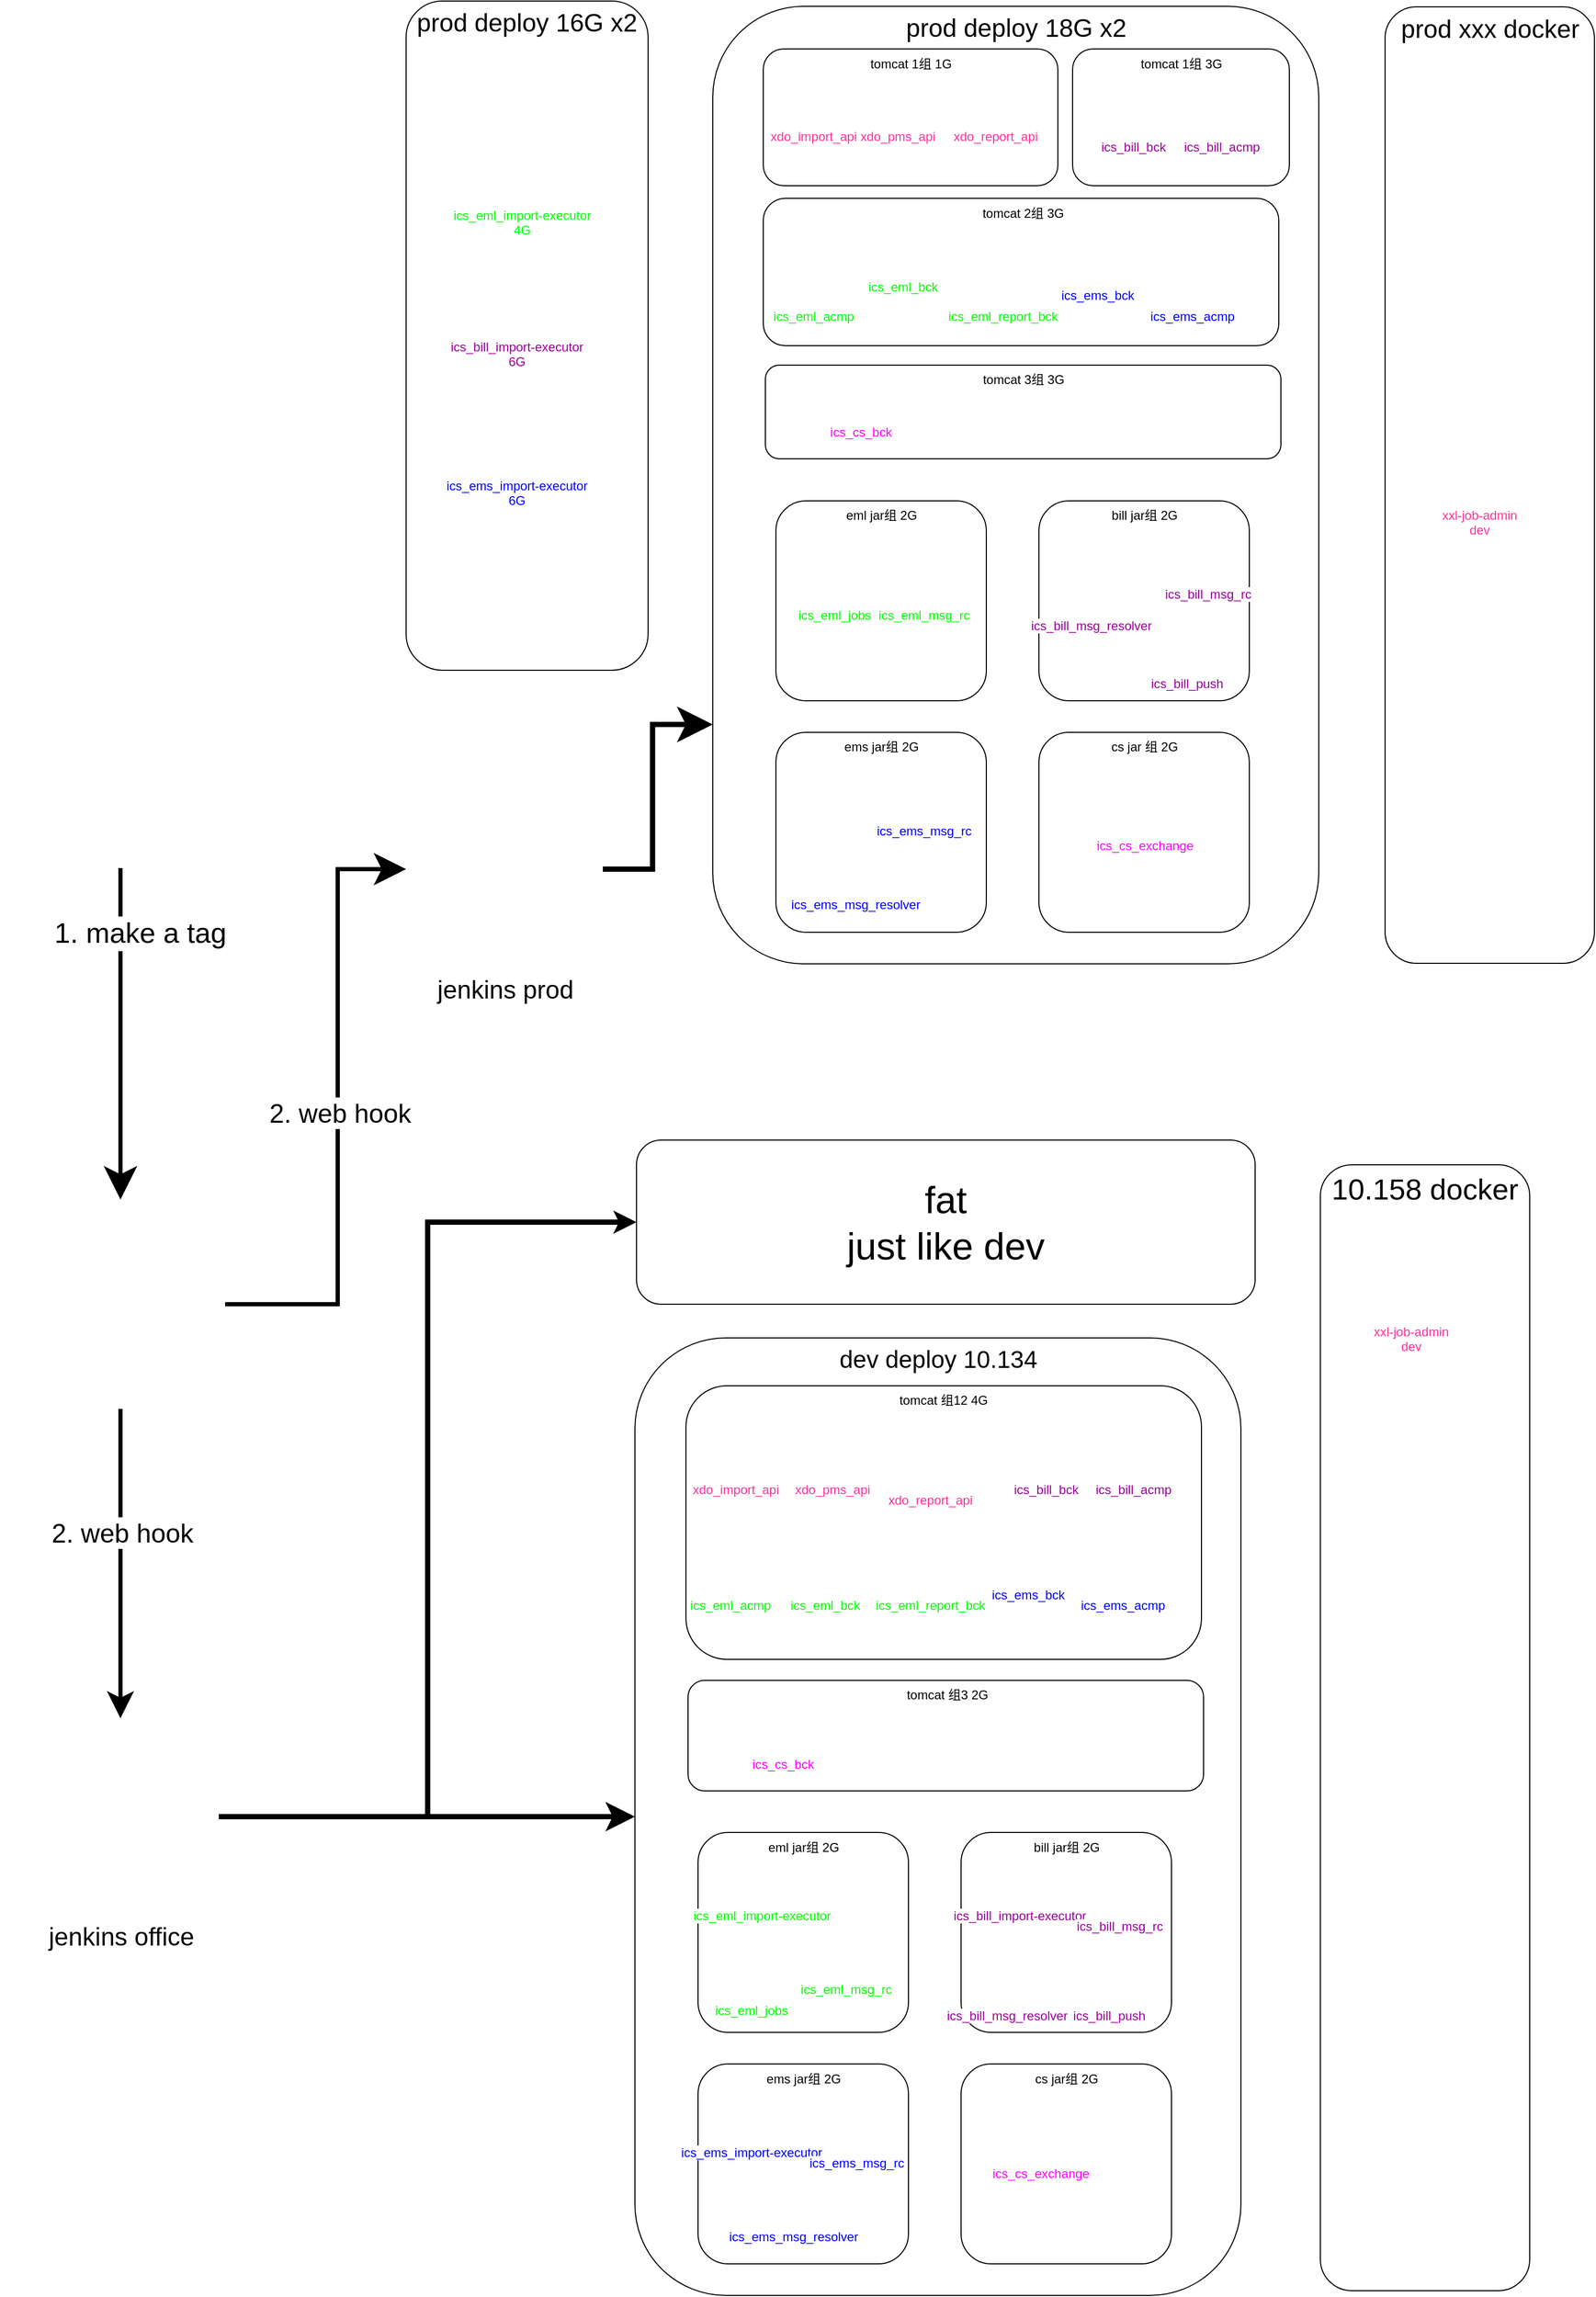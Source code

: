 <mxfile version="10.8.5" type="google"><diagram id="zVxYYByEn7O_DJXDyx4J" name="Page-1"><mxGraphModel dx="1837" dy="1750" grid="1" gridSize="10" guides="1" tooltips="1" connect="1" arrows="1" fold="1" page="1" pageScale="1" pageWidth="827" pageHeight="1169" math="0" shadow="0"><root><mxCell id="0"/><mxCell id="1" parent="0"/><mxCell id="NBjtShMZ1g_Lmw6dDJ2o-35" value="prod deploy 16G x2" style="rounded=1;whiteSpace=wrap;html=1;verticalAlign=top;fontSize=24;" parent="1" vertex="1"><mxGeometry x="-394" y="-1036" width="230" height="636" as="geometry"/></mxCell><mxCell id="MxYxdi9H8qvuMLX4deqA-1" value="dev deploy 10.134" style="rounded=1;whiteSpace=wrap;html=1;verticalAlign=top;fontSize=23;" parent="1" vertex="1"><mxGeometry x="-176.5" y="234.5" width="576" height="910" as="geometry"/></mxCell><mxCell id="6G_fJBmomcSd9Y1PY1l8-2" style="edgeStyle=orthogonalEdgeStyle;rounded=0;orthogonalLoop=1;jettySize=auto;html=1;entryX=0;entryY=0.5;entryDx=0;entryDy=0;fontSize=24;strokeWidth=5;" edge="1" parent="1" source="MxYxdi9H8qvuMLX4deqA-2" target="MxYxdi9H8qvuMLX4deqA-4"><mxGeometry relative="1" as="geometry"/></mxCell><mxCell id="6G_fJBmomcSd9Y1PY1l8-3" style="edgeStyle=orthogonalEdgeStyle;rounded=0;orthogonalLoop=1;jettySize=auto;html=1;fontSize=24;endSize=12;strokeWidth=5;" edge="1" parent="1" source="MxYxdi9H8qvuMLX4deqA-2" target="MxYxdi9H8qvuMLX4deqA-1"><mxGeometry relative="1" as="geometry"/></mxCell><mxCell id="MxYxdi9H8qvuMLX4deqA-2" value="jenkins office" style="shape=image;html=1;verticalAlign=top;verticalLabelPosition=bottom;labelBackgroundColor=#ffffff;imageAspect=0;aspect=fixed;image=https://cdn4.iconfinder.com/data/icons/logos-brands-5/24/jenkins-128.png;fontSize=24;" parent="1" vertex="1"><mxGeometry x="-759" y="596" width="187" height="187" as="geometry"/></mxCell><mxCell id="I_9zGv_bgdZUZaqEUbvl-5" style="edgeStyle=orthogonalEdgeStyle;rounded=0;orthogonalLoop=1;jettySize=auto;html=1;strokeWidth=4;endSize=13;" parent="1" source="MxYxdi9H8qvuMLX4deqA-3" target="MxYxdi9H8qvuMLX4deqA-2" edge="1"><mxGeometry relative="1" as="geometry"/></mxCell><mxCell id="I_9zGv_bgdZUZaqEUbvl-6" value="2. web hook" style="text;html=1;resizable=0;points=[];align=center;verticalAlign=middle;labelBackgroundColor=#ffffff;fontSize=25;" parent="I_9zGv_bgdZUZaqEUbvl-5" vertex="1" connectable="0"><mxGeometry x="-0.208" y="1" relative="1" as="geometry"><mxPoint as="offset"/></mxGeometry></mxCell><mxCell id="6G_fJBmomcSd9Y1PY1l8-4" style="edgeStyle=orthogonalEdgeStyle;rounded=0;orthogonalLoop=1;jettySize=auto;html=1;endSize=18;fontSize=24;strokeWidth=4;" edge="1" parent="1" source="MxYxdi9H8qvuMLX4deqA-3" target="6G_fJBmomcSd9Y1PY1l8-1"><mxGeometry relative="1" as="geometry"><Array as="points"><mxPoint x="-459" y="203"/><mxPoint x="-459" y="-211"/></Array></mxGeometry></mxCell><mxCell id="6G_fJBmomcSd9Y1PY1l8-5" value="2. web hook" style="text;html=1;resizable=0;points=[];align=center;verticalAlign=middle;labelBackgroundColor=#ffffff;fontSize=25;" vertex="1" connectable="0" parent="6G_fJBmomcSd9Y1PY1l8-4"><mxGeometry x="-0.015" y="-2" relative="1" as="geometry"><mxPoint y="-1" as="offset"/></mxGeometry></mxCell><mxCell id="MxYxdi9H8qvuMLX4deqA-3" value="" style="shape=image;html=1;verticalAlign=top;verticalLabelPosition=bottom;labelBackgroundColor=#ffffff;imageAspect=0;aspect=fixed;image=https://cdn2.iconfinder.com/data/icons/social-network-round-gloss-shine/128/gitlab.png" parent="1" vertex="1"><mxGeometry x="-765" y="103" width="199" height="199" as="geometry"/></mxCell><mxCell id="MxYxdi9H8qvuMLX4deqA-4" value="fat&lt;br&gt;just like dev&lt;br style=&quot;font-size: 36px&quot;&gt;" style="rounded=1;whiteSpace=wrap;html=1;fontSize=36;" parent="1" vertex="1"><mxGeometry x="-175" y="46.5" width="588" height="156" as="geometry"/></mxCell><mxCell id="I_9zGv_bgdZUZaqEUbvl-3" style="edgeStyle=orthogonalEdgeStyle;rounded=0;orthogonalLoop=1;jettySize=auto;html=1;endSize=19;strokeWidth=4;" parent="1" source="I_9zGv_bgdZUZaqEUbvl-2" target="MxYxdi9H8qvuMLX4deqA-3" edge="1"><mxGeometry relative="1" as="geometry"/></mxCell><mxCell id="I_9zGv_bgdZUZaqEUbvl-4" value="1. make a tag" style="text;html=1;resizable=0;points=[];align=center;verticalAlign=middle;labelBackgroundColor=#ffffff;fontSize=27;" parent="I_9zGv_bgdZUZaqEUbvl-3" vertex="1" connectable="0"><mxGeometry x="-0.381" y="9" relative="1" as="geometry"><mxPoint x="9" y="-36" as="offset"/></mxGeometry></mxCell><mxCell id="I_9zGv_bgdZUZaqEUbvl-2" value="" style="shape=image;html=1;verticalAlign=top;verticalLabelPosition=bottom;labelBackgroundColor=#ffffff;imageAspect=0;aspect=fixed;image=https://cdn0.iconfinder.com/data/icons/streamline-emoji-1/48/106-hear-no-evil-monkey-128.png" parent="1" vertex="1"><mxGeometry x="-780" y="-441" width="229" height="229" as="geometry"/></mxCell><mxCell id="I_9zGv_bgdZUZaqEUbvl-8" value="tomcat 组12 4G" style="rounded=1;whiteSpace=wrap;html=1;verticalAlign=top;" parent="1" vertex="1"><mxGeometry x="-128" y="280" width="490" height="260" as="geometry"/></mxCell><mxCell id="I_9zGv_bgdZUZaqEUbvl-10" value="&lt;span&gt;xdo_import_api&lt;/span&gt;" style="shape=image;html=1;verticalAlign=top;verticalLabelPosition=bottom;labelBackgroundColor=#ffffff;imageAspect=0;aspect=fixed;image=https://cdn1.iconfinder.com/data/icons/hawcons/32/700036-icon-78-document-file-java-128.png;fontColor=#FF3099;" parent="1" vertex="1"><mxGeometry x="-101.5" y="324.5" width="40" height="40" as="geometry"/></mxCell><mxCell id="I_9zGv_bgdZUZaqEUbvl-13" value="10.158 docker" style="rounded=1;whiteSpace=wrap;html=1;verticalAlign=top;fontSize=28;" parent="1" vertex="1"><mxGeometry x="475" y="70" width="199" height="1070" as="geometry"/></mxCell><mxCell id="I_9zGv_bgdZUZaqEUbvl-14" value="&lt;span&gt;xxl-job-admin&lt;br&gt;dev&lt;br&gt;&lt;/span&gt;" style="shape=image;html=1;verticalAlign=top;verticalLabelPosition=bottom;labelBackgroundColor=#ffffff;imageAspect=0;aspect=fixed;image=https://cdn1.iconfinder.com/data/icons/hawcons/32/700036-icon-78-document-file-java-128.png;fontColor=#FF3099;" parent="1" vertex="1"><mxGeometry x="540.5" y="174.5" width="40" height="40" as="geometry"/></mxCell><mxCell id="I_9zGv_bgdZUZaqEUbvl-16" value="&lt;span&gt;xdo_pms_api&lt;/span&gt;&lt;br&gt;" style="shape=image;html=1;verticalAlign=top;verticalLabelPosition=bottom;labelBackgroundColor=#ffffff;imageAspect=0;aspect=fixed;image=https://cdn1.iconfinder.com/data/icons/hawcons/32/700036-icon-78-document-file-java-128.png;fontColor=#FF3099;" parent="1" vertex="1"><mxGeometry x="-9" y="324.5" width="40" height="40" as="geometry"/></mxCell><mxCell id="I_9zGv_bgdZUZaqEUbvl-18" value="&lt;span&gt;ics_eml_acmp&lt;/span&gt;&lt;br&gt;" style="shape=image;html=1;verticalAlign=top;verticalLabelPosition=bottom;labelBackgroundColor=#ffffff;imageAspect=0;aspect=fixed;image=https://cdn1.iconfinder.com/data/icons/hawcons/32/700036-icon-78-document-file-java-128.png;fontColor=#00FF00;" parent="1" vertex="1"><mxGeometry x="-106.5" y="434.5" width="40" height="40" as="geometry"/></mxCell><mxCell id="I_9zGv_bgdZUZaqEUbvl-19" value="&lt;span&gt;ics_eml_bck&lt;/span&gt;&lt;br&gt;" style="shape=image;html=1;verticalAlign=top;verticalLabelPosition=bottom;labelBackgroundColor=#ffffff;imageAspect=0;aspect=fixed;image=https://cdn1.iconfinder.com/data/icons/hawcons/32/700036-icon-78-document-file-java-128.png;fontColor=#00FF00;" parent="1" vertex="1"><mxGeometry x="-16.5" y="435" width="40" height="40" as="geometry"/></mxCell><mxCell id="I_9zGv_bgdZUZaqEUbvl-20" value="eml jar组 2G" style="rounded=1;whiteSpace=wrap;html=1;verticalAlign=top;" parent="1" vertex="1"><mxGeometry x="-116.5" y="704.5" width="200" height="190" as="geometry"/></mxCell><mxCell id="I_9zGv_bgdZUZaqEUbvl-21" value="&lt;span&gt;ics_eml_import-executor&lt;/span&gt;&lt;br&gt;" style="shape=image;html=1;verticalAlign=top;verticalLabelPosition=bottom;labelBackgroundColor=#ffffff;imageAspect=0;aspect=fixed;image=https://cdn1.iconfinder.com/data/icons/hawcons/32/700036-icon-78-document-file-java-128.png;fontColor=#00FF00;" parent="1" vertex="1"><mxGeometry x="-76.5" y="729.5" width="40" height="40" as="geometry"/></mxCell><mxCell id="I_9zGv_bgdZUZaqEUbvl-22" value="&lt;span&gt;ics_eml_msg_rc&lt;/span&gt;&lt;br&gt;" style="shape=image;html=1;verticalAlign=top;verticalLabelPosition=bottom;labelBackgroundColor=#ffffff;imageAspect=0;aspect=fixed;image=https://cdn1.iconfinder.com/data/icons/hawcons/32/700036-icon-78-document-file-java-128.png;fontColor=#00FF00;" parent="1" vertex="1"><mxGeometry x="3.5" y="799.5" width="40" height="40" as="geometry"/></mxCell><mxCell id="I_9zGv_bgdZUZaqEUbvl-23" value="&lt;span&gt;ics_eml_report_bck&lt;/span&gt;&lt;br&gt;" style="shape=image;html=1;verticalAlign=top;verticalLabelPosition=bottom;labelBackgroundColor=#ffffff;imageAspect=0;aspect=fixed;image=https://cdn1.iconfinder.com/data/icons/hawcons/32/700036-icon-78-document-file-java-128.png;fontColor=#00FF00;" parent="1" vertex="1"><mxGeometry x="83.5" y="434.5" width="40" height="40" as="geometry"/></mxCell><mxCell id="I_9zGv_bgdZUZaqEUbvl-24" value="&lt;span&gt;ics_bill_acmp&lt;/span&gt;&lt;br&gt;" style="shape=image;html=1;verticalAlign=top;verticalLabelPosition=bottom;labelBackgroundColor=#ffffff;imageAspect=0;aspect=fixed;image=https://cdn1.iconfinder.com/data/icons/hawcons/32/700036-icon-78-document-file-java-128.png;fontColor=#990099;" parent="1" vertex="1"><mxGeometry x="276.5" y="324.5" width="40" height="40" as="geometry"/></mxCell><mxCell id="I_9zGv_bgdZUZaqEUbvl-25" value="&lt;span&gt;ics_bill_bck&lt;/span&gt;&lt;br&gt;" style="shape=image;html=1;verticalAlign=top;verticalLabelPosition=bottom;labelBackgroundColor=#ffffff;imageAspect=0;aspect=fixed;image=https://cdn1.iconfinder.com/data/icons/hawcons/32/700036-icon-78-document-file-java-128.png;fontColor=#990099;" parent="1" vertex="1"><mxGeometry x="193.5" y="324.5" width="40" height="40" as="geometry"/></mxCell><mxCell id="I_9zGv_bgdZUZaqEUbvl-26" value="bill jar组 2G" style="rounded=1;whiteSpace=wrap;html=1;verticalAlign=top;" parent="1" vertex="1"><mxGeometry x="133.5" y="704.5" width="200" height="190" as="geometry"/></mxCell><mxCell id="I_9zGv_bgdZUZaqEUbvl-27" value="&lt;span&gt;ics_bill_import-executor&lt;/span&gt;&lt;br&gt;" style="shape=image;html=1;verticalAlign=top;verticalLabelPosition=bottom;labelBackgroundColor=#ffffff;imageAspect=0;aspect=fixed;image=https://cdn1.iconfinder.com/data/icons/hawcons/32/700036-icon-78-document-file-java-128.png;fontColor=#990099;" parent="1" vertex="1"><mxGeometry x="168.5" y="729.5" width="40" height="40" as="geometry"/></mxCell><mxCell id="I_9zGv_bgdZUZaqEUbvl-28" value="&lt;span&gt;ics_bill_msg_rc&lt;/span&gt;&lt;br&gt;" style="shape=image;html=1;verticalAlign=top;verticalLabelPosition=bottom;labelBackgroundColor=#ffffff;imageAspect=0;aspect=fixed;image=https://cdn1.iconfinder.com/data/icons/hawcons/32/700036-icon-78-document-file-java-128.png;fontColor=#990099;" parent="1" vertex="1"><mxGeometry x="263.5" y="739.5" width="40" height="40" as="geometry"/></mxCell><mxCell id="I_9zGv_bgdZUZaqEUbvl-30" value="&lt;span&gt;ics_ems_bck&lt;/span&gt;&lt;br&gt;" style="shape=image;html=1;verticalAlign=top;verticalLabelPosition=bottom;labelBackgroundColor=#ffffff;imageAspect=0;aspect=fixed;image=https://cdn1.iconfinder.com/data/icons/hawcons/32/700036-icon-78-document-file-java-128.png;fontColor=#0000FF;" parent="1" vertex="1"><mxGeometry x="176.5" y="424.5" width="40" height="40" as="geometry"/></mxCell><mxCell id="I_9zGv_bgdZUZaqEUbvl-31" value="&lt;span&gt;ics_ems_acmp&lt;/span&gt;&lt;br&gt;" style="shape=image;html=1;verticalAlign=top;verticalLabelPosition=bottom;labelBackgroundColor=#ffffff;imageAspect=0;aspect=fixed;image=https://cdn1.iconfinder.com/data/icons/hawcons/32/700036-icon-78-document-file-java-128.png;fontColor=#0000FF;" parent="1" vertex="1"><mxGeometry x="266.5" y="434.5" width="40" height="40" as="geometry"/></mxCell><mxCell id="I_9zGv_bgdZUZaqEUbvl-32" value="ems jar组 2G" style="rounded=1;whiteSpace=wrap;html=1;verticalAlign=top;" parent="1" vertex="1"><mxGeometry x="-116.5" y="924.5" width="200" height="190" as="geometry"/></mxCell><mxCell id="I_9zGv_bgdZUZaqEUbvl-33" value="&lt;span&gt;ics_ems_import-executor&lt;/span&gt;&lt;br&gt;" style="shape=image;html=1;verticalAlign=top;verticalLabelPosition=bottom;labelBackgroundColor=#ffffff;imageAspect=0;aspect=fixed;image=https://cdn1.iconfinder.com/data/icons/hawcons/32/700036-icon-78-document-file-java-128.png;fontColor=#0000FF;" parent="1" vertex="1"><mxGeometry x="-86.5" y="954.5" width="40" height="40" as="geometry"/></mxCell><mxCell id="I_9zGv_bgdZUZaqEUbvl-34" value="&lt;span&gt;ics_ems_msg_rc&lt;/span&gt;&lt;br&gt;" style="shape=image;html=1;verticalAlign=top;verticalLabelPosition=bottom;labelBackgroundColor=#ffffff;imageAspect=0;aspect=fixed;image=https://cdn1.iconfinder.com/data/icons/hawcons/32/700036-icon-78-document-file-java-128.png;fontColor=#0000FF;" parent="1" vertex="1"><mxGeometry x="13.5" y="964.5" width="40" height="40" as="geometry"/></mxCell><mxCell id="I_9zGv_bgdZUZaqEUbvl-35" value="&lt;span&gt;ics_ems_msg_resolver&lt;/span&gt;&lt;br&gt;" style="shape=image;html=1;verticalAlign=top;verticalLabelPosition=bottom;labelBackgroundColor=#ffffff;imageAspect=0;aspect=fixed;image=https://cdn1.iconfinder.com/data/icons/hawcons/32/700036-icon-78-document-file-java-128.png;fontColor=#0000FF;" parent="1" vertex="1"><mxGeometry x="-46.5" y="1034.5" width="40" height="40" as="geometry"/></mxCell><mxCell id="I_9zGv_bgdZUZaqEUbvl-37" value="&lt;span&gt;xdo_report_api&lt;/span&gt;&lt;br&gt;" style="shape=image;html=1;verticalAlign=top;verticalLabelPosition=bottom;labelBackgroundColor=#ffffff;imageAspect=0;aspect=fixed;image=https://cdn1.iconfinder.com/data/icons/hawcons/32/700036-icon-78-document-file-java-128.png;fontColor=#FF3099;" parent="1" vertex="1"><mxGeometry x="83.5" y="334.5" width="40" height="40" as="geometry"/></mxCell><mxCell id="I_9zGv_bgdZUZaqEUbvl-38" value="&lt;span&gt;ics_eml_jobs&lt;/span&gt;&lt;br&gt;" style="shape=image;html=1;verticalAlign=top;verticalLabelPosition=bottom;labelBackgroundColor=#ffffff;imageAspect=0;aspect=fixed;image=https://cdn1.iconfinder.com/data/icons/hawcons/32/700036-icon-78-document-file-java-128.png;fontColor=#00FF00;" parent="1" vertex="1"><mxGeometry x="-86.5" y="819.5" width="40" height="40" as="geometry"/></mxCell><mxCell id="I_9zGv_bgdZUZaqEUbvl-39" value="&lt;span&gt;ics_bill_msg_resolver&lt;/span&gt;&lt;br&gt;" style="shape=image;html=1;verticalAlign=top;verticalLabelPosition=bottom;labelBackgroundColor=#ffffff;imageAspect=0;aspect=fixed;image=https://cdn1.iconfinder.com/data/icons/hawcons/32/700036-icon-78-document-file-java-128.png;fontColor=#990099;" parent="1" vertex="1"><mxGeometry x="156.5" y="824.5" width="40" height="40" as="geometry"/></mxCell><mxCell id="I_9zGv_bgdZUZaqEUbvl-40" value="&lt;span&gt;ics_bill_push&lt;/span&gt;&lt;br&gt;" style="shape=image;html=1;verticalAlign=top;verticalLabelPosition=bottom;labelBackgroundColor=#ffffff;imageAspect=0;aspect=fixed;image=https://cdn1.iconfinder.com/data/icons/hawcons/32/700036-icon-78-document-file-java-128.png;fontColor=#990099;" parent="1" vertex="1"><mxGeometry x="253.5" y="824.5" width="40" height="40" as="geometry"/></mxCell><mxCell id="I_9zGv_bgdZUZaqEUbvl-41" value="cs jar组 2G" style="rounded=1;whiteSpace=wrap;html=1;verticalAlign=top;" parent="1" vertex="1"><mxGeometry x="133.5" y="924.5" width="200" height="190" as="geometry"/></mxCell><mxCell id="I_9zGv_bgdZUZaqEUbvl-42" value="&lt;span&gt;ics_cs_exchange&lt;/span&gt;&lt;br&gt;" style="shape=image;html=1;verticalAlign=top;verticalLabelPosition=bottom;labelBackgroundColor=#ffffff;imageAspect=0;aspect=fixed;image=https://cdn1.iconfinder.com/data/icons/hawcons/32/700036-icon-78-document-file-java-128.png;fontColor=#FF00FF;" parent="1" vertex="1"><mxGeometry x="188.5" y="974.5" width="40" height="40" as="geometry"/></mxCell><mxCell id="I_9zGv_bgdZUZaqEUbvl-45" value="&amp;nbsp;tomcat 组3 2G" style="rounded=1;whiteSpace=wrap;html=1;verticalAlign=top;" parent="1" vertex="1"><mxGeometry x="-126" y="560" width="490" height="105" as="geometry"/></mxCell><mxCell id="I_9zGv_bgdZUZaqEUbvl-36" value="&lt;span&gt;ics_cs_bck&lt;/span&gt;&lt;br&gt;" style="shape=image;html=1;verticalAlign=top;verticalLabelPosition=bottom;labelBackgroundColor=#ffffff;imageAspect=0;aspect=fixed;image=https://cdn1.iconfinder.com/data/icons/hawcons/32/700036-icon-78-document-file-java-128.png;fontColor=#FF00FF;" parent="1" vertex="1"><mxGeometry x="-56.5" y="585.5" width="40" height="40" as="geometry"/></mxCell><mxCell id="NBjtShMZ1g_Lmw6dDJ2o-1" value="prod deploy 18G x2" style="rounded=1;whiteSpace=wrap;html=1;verticalAlign=top;fontSize=24;" parent="1" vertex="1"><mxGeometry x="-102.5" y="-1031" width="576" height="910" as="geometry"/></mxCell><mxCell id="NBjtShMZ1g_Lmw6dDJ2o-2" value="&amp;nbsp;tomcat 2组 3G" style="rounded=1;whiteSpace=wrap;html=1;verticalAlign=top;" parent="1" vertex="1"><mxGeometry x="-54.5" y="-848.5" width="490" height="140" as="geometry"/></mxCell><mxCell id="NBjtShMZ1g_Lmw6dDJ2o-3" value="tomcat 1组 1G" style="rounded=1;whiteSpace=wrap;html=1;verticalAlign=top;" parent="1" vertex="1"><mxGeometry x="-54.5" y="-990.5" width="280" height="130" as="geometry"/></mxCell><mxCell id="NBjtShMZ1g_Lmw6dDJ2o-4" value="&lt;span&gt;xdo_import_api&lt;/span&gt;" style="shape=image;html=1;verticalAlign=top;verticalLabelPosition=bottom;labelBackgroundColor=#ffffff;imageAspect=0;aspect=fixed;image=https://cdn1.iconfinder.com/data/icons/hawcons/32/700036-icon-78-document-file-java-128.png;fontColor=#FF3099;" parent="1" vertex="1"><mxGeometry x="-27.5" y="-961" width="40" height="40" as="geometry"/></mxCell><mxCell id="NBjtShMZ1g_Lmw6dDJ2o-5" value="&lt;span&gt;xdo_pms_api&lt;/span&gt;&lt;br&gt;" style="shape=image;html=1;verticalAlign=top;verticalLabelPosition=bottom;labelBackgroundColor=#ffffff;imageAspect=0;aspect=fixed;image=https://cdn1.iconfinder.com/data/icons/hawcons/32/700036-icon-78-document-file-java-128.png;fontColor=#FF3099;" parent="1" vertex="1"><mxGeometry x="52.5" y="-961" width="40" height="40" as="geometry"/></mxCell><mxCell id="NBjtShMZ1g_Lmw6dDJ2o-6" value="&lt;span&gt;ics_eml_acmp&lt;/span&gt;&lt;br&gt;" style="shape=image;html=1;verticalAlign=top;verticalLabelPosition=bottom;labelBackgroundColor=#ffffff;imageAspect=0;aspect=fixed;image=https://cdn1.iconfinder.com/data/icons/hawcons/32/700036-icon-78-document-file-java-128.png;fontColor=#00FF00;" parent="1" vertex="1"><mxGeometry x="-27.5" y="-790.5" width="40" height="40" as="geometry"/></mxCell><mxCell id="NBjtShMZ1g_Lmw6dDJ2o-7" value="&lt;span&gt;ics_eml_bck&lt;/span&gt;&lt;br&gt;" style="shape=image;html=1;verticalAlign=top;verticalLabelPosition=bottom;labelBackgroundColor=#ffffff;imageAspect=0;aspect=fixed;image=https://cdn1.iconfinder.com/data/icons/hawcons/32/700036-icon-78-document-file-java-128.png;fontColor=#00FF00;" parent="1" vertex="1"><mxGeometry x="57.5" y="-818.5" width="40" height="40" as="geometry"/></mxCell><mxCell id="NBjtShMZ1g_Lmw6dDJ2o-8" value="eml jar组 2G" style="rounded=1;whiteSpace=wrap;html=1;verticalAlign=top;" parent="1" vertex="1"><mxGeometry x="-42.5" y="-561" width="200" height="190" as="geometry"/></mxCell><mxCell id="NBjtShMZ1g_Lmw6dDJ2o-9" value="&lt;span&gt;ics_eml_import-executor&lt;br&gt;&lt;/span&gt;4G&lt;br&gt;" style="shape=image;html=1;verticalAlign=top;verticalLabelPosition=bottom;labelBackgroundColor=#ffffff;imageAspect=0;aspect=fixed;image=https://cdn1.iconfinder.com/data/icons/hawcons/32/700036-icon-78-document-file-java-128.png;fontColor=#00FF00;" parent="1" vertex="1"><mxGeometry x="-304.5" y="-886" width="40" height="40" as="geometry"/></mxCell><mxCell id="NBjtShMZ1g_Lmw6dDJ2o-10" value="&lt;span&gt;ics_eml_msg_rc&lt;/span&gt;&lt;br&gt;" style="shape=image;html=1;verticalAlign=top;verticalLabelPosition=bottom;labelBackgroundColor=#ffffff;imageAspect=0;aspect=fixed;image=https://cdn1.iconfinder.com/data/icons/hawcons/32/700036-icon-78-document-file-java-128.png;fontColor=#00FF00;" parent="1" vertex="1"><mxGeometry x="77.5" y="-506" width="40" height="40" as="geometry"/></mxCell><mxCell id="NBjtShMZ1g_Lmw6dDJ2o-11" value="&lt;span&gt;ics_eml_report_bck&lt;/span&gt;&lt;br&gt;" style="shape=image;html=1;verticalAlign=top;verticalLabelPosition=bottom;labelBackgroundColor=#ffffff;imageAspect=0;aspect=fixed;image=https://cdn1.iconfinder.com/data/icons/hawcons/32/700036-icon-78-document-file-java-128.png;fontColor=#00FF00;" parent="1" vertex="1"><mxGeometry x="152.5" y="-790.5" width="40" height="40" as="geometry"/></mxCell><mxCell id="NBjtShMZ1g_Lmw6dDJ2o-14" value="bill jar组 2G" style="rounded=1;whiteSpace=wrap;html=1;verticalAlign=top;" parent="1" vertex="1"><mxGeometry x="207.5" y="-561" width="200" height="190" as="geometry"/></mxCell><mxCell id="NBjtShMZ1g_Lmw6dDJ2o-16" value="&lt;span&gt;ics_bill_msg_rc&lt;/span&gt;&lt;br&gt;" style="shape=image;html=1;verticalAlign=top;verticalLabelPosition=bottom;labelBackgroundColor=#ffffff;imageAspect=0;aspect=fixed;image=https://cdn1.iconfinder.com/data/icons/hawcons/32/700036-icon-78-document-file-java-128.png;fontColor=#990099;" parent="1" vertex="1"><mxGeometry x="347.5" y="-526" width="40" height="40" as="geometry"/></mxCell><mxCell id="NBjtShMZ1g_Lmw6dDJ2o-17" value="&lt;span&gt;ics_ems_bck&lt;/span&gt;&lt;br&gt;" style="shape=image;html=1;verticalAlign=top;verticalLabelPosition=bottom;labelBackgroundColor=#ffffff;imageAspect=0;aspect=fixed;image=https://cdn1.iconfinder.com/data/icons/hawcons/32/700036-icon-78-document-file-java-128.png;fontColor=#0000FF;" parent="1" vertex="1"><mxGeometry x="242.5" y="-810.5" width="40" height="40" as="geometry"/></mxCell><mxCell id="NBjtShMZ1g_Lmw6dDJ2o-18" value="&lt;span&gt;ics_ems_acmp&lt;/span&gt;&lt;br&gt;" style="shape=image;html=1;verticalAlign=top;verticalLabelPosition=bottom;labelBackgroundColor=#ffffff;imageAspect=0;aspect=fixed;image=https://cdn1.iconfinder.com/data/icons/hawcons/32/700036-icon-78-document-file-java-128.png;fontColor=#0000FF;" parent="1" vertex="1"><mxGeometry x="332.5" y="-790.5" width="40" height="40" as="geometry"/></mxCell><mxCell id="NBjtShMZ1g_Lmw6dDJ2o-19" value="ems jar组 2G" style="rounded=1;whiteSpace=wrap;html=1;verticalAlign=top;" parent="1" vertex="1"><mxGeometry x="-42.5" y="-341" width="200" height="190" as="geometry"/></mxCell><mxCell id="NBjtShMZ1g_Lmw6dDJ2o-20" value="&lt;span&gt;ics_ems_import-executor&lt;br&gt;&lt;/span&gt;6G&lt;br&gt;" style="shape=image;html=1;verticalAlign=top;verticalLabelPosition=bottom;labelBackgroundColor=#ffffff;imageAspect=0;aspect=fixed;image=https://cdn1.iconfinder.com/data/icons/hawcons/32/700036-icon-78-document-file-java-128.png;fontColor=#0000FF;" parent="1" vertex="1"><mxGeometry x="-309.5" y="-629.5" width="40" height="40" as="geometry"/></mxCell><mxCell id="NBjtShMZ1g_Lmw6dDJ2o-21" value="&lt;span&gt;ics_ems_msg_rc&lt;/span&gt;&lt;br&gt;" style="shape=image;html=1;verticalAlign=top;verticalLabelPosition=bottom;labelBackgroundColor=#ffffff;imageAspect=0;aspect=fixed;image=https://cdn1.iconfinder.com/data/icons/hawcons/32/700036-icon-78-document-file-java-128.png;fontColor=#0000FF;" parent="1" vertex="1"><mxGeometry x="77.5" y="-301" width="40" height="40" as="geometry"/></mxCell><mxCell id="NBjtShMZ1g_Lmw6dDJ2o-22" value="&lt;span&gt;ics_ems_msg_resolver&lt;/span&gt;&lt;br&gt;" style="shape=image;html=1;verticalAlign=top;verticalLabelPosition=bottom;labelBackgroundColor=#ffffff;imageAspect=0;aspect=fixed;image=https://cdn1.iconfinder.com/data/icons/hawcons/32/700036-icon-78-document-file-java-128.png;fontColor=#0000FF;" parent="1" vertex="1"><mxGeometry x="12.5" y="-231" width="40" height="40" as="geometry"/></mxCell><mxCell id="NBjtShMZ1g_Lmw6dDJ2o-23" value="&lt;span&gt;xdo_report_api&lt;/span&gt;&lt;br&gt;" style="shape=image;html=1;verticalAlign=top;verticalLabelPosition=bottom;labelBackgroundColor=#ffffff;imageAspect=0;aspect=fixed;image=https://cdn1.iconfinder.com/data/icons/hawcons/32/700036-icon-78-document-file-java-128.png;fontColor=#FF3099;" parent="1" vertex="1"><mxGeometry x="146" y="-961" width="40" height="40" as="geometry"/></mxCell><mxCell id="NBjtShMZ1g_Lmw6dDJ2o-24" value="&lt;span&gt;ics_eml_jobs&lt;/span&gt;&lt;br&gt;" style="shape=image;html=1;verticalAlign=top;verticalLabelPosition=bottom;labelBackgroundColor=#ffffff;imageAspect=0;aspect=fixed;image=https://cdn1.iconfinder.com/data/icons/hawcons/32/700036-icon-78-document-file-java-128.png;fontColor=#00FF00;" parent="1" vertex="1"><mxGeometry x="-7.5" y="-506" width="40" height="40" as="geometry"/></mxCell><mxCell id="NBjtShMZ1g_Lmw6dDJ2o-25" value="&lt;span&gt;ics_bill_msg_resolver&lt;/span&gt;&lt;br&gt;" style="shape=image;html=1;verticalAlign=top;verticalLabelPosition=bottom;labelBackgroundColor=#ffffff;imageAspect=0;aspect=fixed;image=https://cdn1.iconfinder.com/data/icons/hawcons/32/700036-icon-78-document-file-java-128.png;fontColor=#990099;" parent="1" vertex="1"><mxGeometry x="236.5" y="-496" width="40" height="40" as="geometry"/></mxCell><mxCell id="NBjtShMZ1g_Lmw6dDJ2o-26" value="&lt;span&gt;ics_bill_push&lt;/span&gt;&lt;br&gt;" style="shape=image;html=1;verticalAlign=top;verticalLabelPosition=bottom;labelBackgroundColor=#ffffff;imageAspect=0;aspect=fixed;image=https://cdn1.iconfinder.com/data/icons/hawcons/32/700036-icon-78-document-file-java-128.png;fontColor=#990099;" parent="1" vertex="1"><mxGeometry x="327.5" y="-441" width="40" height="40" as="geometry"/></mxCell><mxCell id="NBjtShMZ1g_Lmw6dDJ2o-27" value="cs jar 组 2G&lt;br&gt;" style="rounded=1;whiteSpace=wrap;html=1;verticalAlign=top;" parent="1" vertex="1"><mxGeometry x="207.5" y="-341" width="200" height="190" as="geometry"/></mxCell><mxCell id="NBjtShMZ1g_Lmw6dDJ2o-28" value="&lt;span&gt;ics_cs_exchange&lt;/span&gt;&lt;br&gt;" style="shape=image;html=1;verticalAlign=top;verticalLabelPosition=bottom;labelBackgroundColor=#ffffff;imageAspect=0;aspect=fixed;image=https://cdn1.iconfinder.com/data/icons/hawcons/32/700036-icon-78-document-file-java-128.png;fontColor=#FF00FF;" parent="1" vertex="1"><mxGeometry x="287.5" y="-287" width="40" height="40" as="geometry"/></mxCell><mxCell id="NBjtShMZ1g_Lmw6dDJ2o-29" value="tomcat 3组 3G" style="rounded=1;whiteSpace=wrap;html=1;verticalAlign=top;" parent="1" vertex="1"><mxGeometry x="-52.5" y="-690" width="490" height="89" as="geometry"/></mxCell><mxCell id="NBjtShMZ1g_Lmw6dDJ2o-30" value="&lt;span&gt;ics_cs_bck&lt;/span&gt;&lt;br&gt;" style="shape=image;html=1;verticalAlign=top;verticalLabelPosition=bottom;labelBackgroundColor=#ffffff;imageAspect=0;aspect=fixed;image=https://cdn1.iconfinder.com/data/icons/hawcons/32/700036-icon-78-document-file-java-128.png;fontColor=#FF00FF;" parent="1" vertex="1"><mxGeometry x="17.5" y="-680" width="40" height="40" as="geometry"/></mxCell><mxCell id="NBjtShMZ1g_Lmw6dDJ2o-32" value="prod xxx docker" style="rounded=1;whiteSpace=wrap;html=1;verticalAlign=top;fontSize=24;" parent="1" vertex="1"><mxGeometry x="536.5" y="-1030.5" width="199" height="909" as="geometry"/></mxCell><mxCell id="NBjtShMZ1g_Lmw6dDJ2o-33" value="&lt;span&gt;xxl-job-admin&lt;br&gt;dev&lt;br&gt;&lt;/span&gt;" style="shape=image;html=1;verticalAlign=top;verticalLabelPosition=bottom;labelBackgroundColor=#ffffff;imageAspect=0;aspect=fixed;image=https://cdn1.iconfinder.com/data/icons/hawcons/32/700036-icon-78-document-file-java-128.png;fontColor=#FF3099;" parent="1" vertex="1"><mxGeometry x="605.5" y="-601" width="40" height="40" as="geometry"/></mxCell><mxCell id="NBjtShMZ1g_Lmw6dDJ2o-34" value="tomcat 1组 3G" style="rounded=1;whiteSpace=wrap;html=1;verticalAlign=top;" parent="1" vertex="1"><mxGeometry x="239.5" y="-990.5" width="206" height="130" as="geometry"/></mxCell><mxCell id="NBjtShMZ1g_Lmw6dDJ2o-12" value="&lt;span&gt;ics_bill_acmp&lt;/span&gt;&lt;br&gt;" style="shape=image;html=1;verticalAlign=top;verticalLabelPosition=bottom;labelBackgroundColor=#ffffff;imageAspect=0;aspect=fixed;image=https://cdn1.iconfinder.com/data/icons/hawcons/32/700036-icon-78-document-file-java-128.png;fontColor=#990099;" parent="1" vertex="1"><mxGeometry x="360.5" y="-951" width="40" height="40" as="geometry"/></mxCell><mxCell id="NBjtShMZ1g_Lmw6dDJ2o-13" value="&lt;span&gt;ics_bill_bck&lt;/span&gt;&lt;br&gt;" style="shape=image;html=1;verticalAlign=top;verticalLabelPosition=bottom;labelBackgroundColor=#ffffff;imageAspect=0;aspect=fixed;image=https://cdn1.iconfinder.com/data/icons/hawcons/32/700036-icon-78-document-file-java-128.png;fontColor=#990099;" parent="1" vertex="1"><mxGeometry x="276.5" y="-951" width="40" height="40" as="geometry"/></mxCell><mxCell id="NBjtShMZ1g_Lmw6dDJ2o-36" value="&lt;span&gt;ics_bill_import-executor&lt;br&gt;&lt;/span&gt;6G&lt;br&gt;" style="shape=image;html=1;verticalAlign=top;verticalLabelPosition=bottom;labelBackgroundColor=#ffffff;imageAspect=0;aspect=fixed;image=https://cdn1.iconfinder.com/data/icons/hawcons/32/700036-icon-78-document-file-java-128.png;fontColor=#990099;" parent="1" vertex="1"><mxGeometry x="-309.5" y="-761" width="40" height="40" as="geometry"/></mxCell><mxCell id="6G_fJBmomcSd9Y1PY1l8-6" style="edgeStyle=orthogonalEdgeStyle;rounded=0;orthogonalLoop=1;jettySize=auto;html=1;endSize=18;strokeWidth=5;fontSize=25;entryX=0;entryY=0.75;entryDx=0;entryDy=0;" edge="1" parent="1" source="6G_fJBmomcSd9Y1PY1l8-1" target="NBjtShMZ1g_Lmw6dDJ2o-1"><mxGeometry relative="1" as="geometry"/></mxCell><mxCell id="6G_fJBmomcSd9Y1PY1l8-1" value="jenkins prod" style="shape=image;html=1;verticalAlign=top;verticalLabelPosition=bottom;labelBackgroundColor=#ffffff;imageAspect=0;aspect=fixed;image=https://cdn4.iconfinder.com/data/icons/logos-brands-5/24/jenkins-128.png;fontSize=24;" vertex="1" parent="1"><mxGeometry x="-394" y="-304.5" width="187" height="187" as="geometry"/></mxCell></root></mxGraphModel></diagram></mxfile>